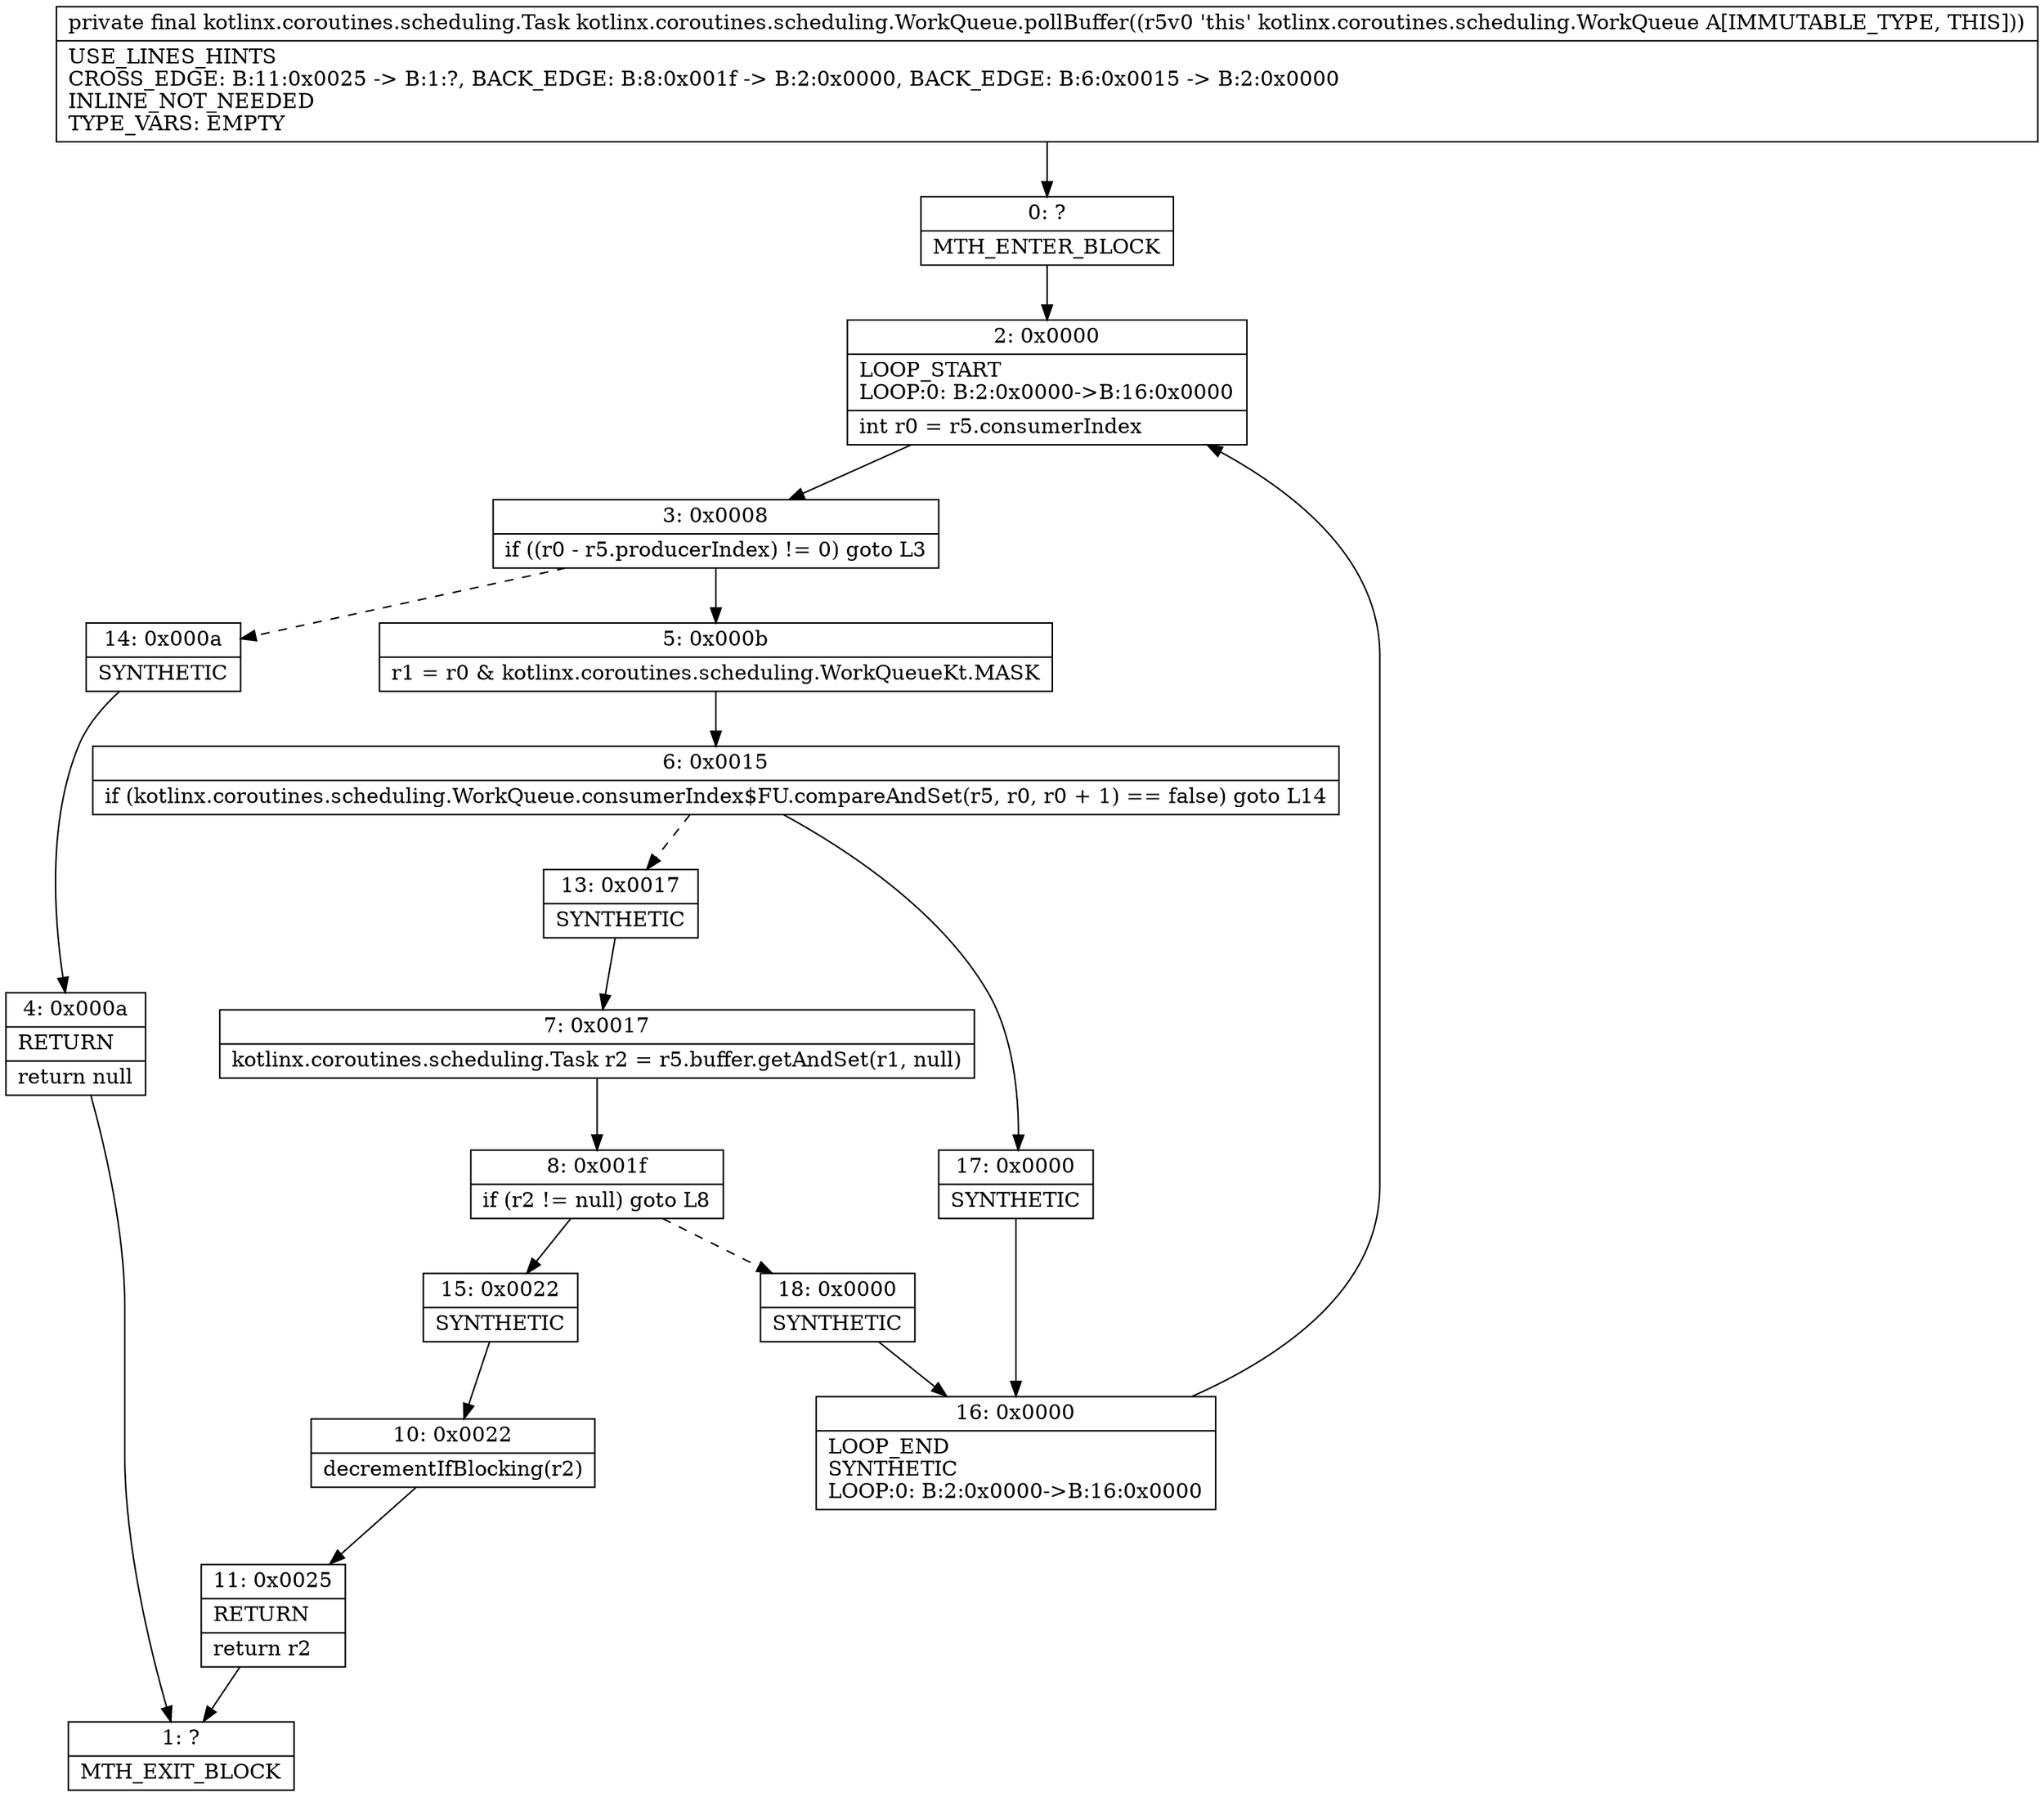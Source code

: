 digraph "CFG forkotlinx.coroutines.scheduling.WorkQueue.pollBuffer()Lkotlinx\/coroutines\/scheduling\/Task;" {
Node_0 [shape=record,label="{0\:\ ?|MTH_ENTER_BLOCK\l}"];
Node_2 [shape=record,label="{2\:\ 0x0000|LOOP_START\lLOOP:0: B:2:0x0000\-\>B:16:0x0000\l|int r0 = r5.consumerIndex\l}"];
Node_3 [shape=record,label="{3\:\ 0x0008|if ((r0 \- r5.producerIndex) != 0) goto L3\l}"];
Node_5 [shape=record,label="{5\:\ 0x000b|r1 = r0 & kotlinx.coroutines.scheduling.WorkQueueKt.MASK\l}"];
Node_6 [shape=record,label="{6\:\ 0x0015|if (kotlinx.coroutines.scheduling.WorkQueue.consumerIndex$FU.compareAndSet(r5, r0, r0 + 1) == false) goto L14\l}"];
Node_13 [shape=record,label="{13\:\ 0x0017|SYNTHETIC\l}"];
Node_7 [shape=record,label="{7\:\ 0x0017|kotlinx.coroutines.scheduling.Task r2 = r5.buffer.getAndSet(r1, null)\l}"];
Node_8 [shape=record,label="{8\:\ 0x001f|if (r2 != null) goto L8\l}"];
Node_15 [shape=record,label="{15\:\ 0x0022|SYNTHETIC\l}"];
Node_10 [shape=record,label="{10\:\ 0x0022|decrementIfBlocking(r2)\l}"];
Node_11 [shape=record,label="{11\:\ 0x0025|RETURN\l|return r2\l}"];
Node_1 [shape=record,label="{1\:\ ?|MTH_EXIT_BLOCK\l}"];
Node_18 [shape=record,label="{18\:\ 0x0000|SYNTHETIC\l}"];
Node_16 [shape=record,label="{16\:\ 0x0000|LOOP_END\lSYNTHETIC\lLOOP:0: B:2:0x0000\-\>B:16:0x0000\l}"];
Node_17 [shape=record,label="{17\:\ 0x0000|SYNTHETIC\l}"];
Node_14 [shape=record,label="{14\:\ 0x000a|SYNTHETIC\l}"];
Node_4 [shape=record,label="{4\:\ 0x000a|RETURN\l|return null\l}"];
MethodNode[shape=record,label="{private final kotlinx.coroutines.scheduling.Task kotlinx.coroutines.scheduling.WorkQueue.pollBuffer((r5v0 'this' kotlinx.coroutines.scheduling.WorkQueue A[IMMUTABLE_TYPE, THIS]))  | USE_LINES_HINTS\lCROSS_EDGE: B:11:0x0025 \-\> B:1:?, BACK_EDGE: B:8:0x001f \-\> B:2:0x0000, BACK_EDGE: B:6:0x0015 \-\> B:2:0x0000\lINLINE_NOT_NEEDED\lTYPE_VARS: EMPTY\l}"];
MethodNode -> Node_0;Node_0 -> Node_2;
Node_2 -> Node_3;
Node_3 -> Node_5;
Node_3 -> Node_14[style=dashed];
Node_5 -> Node_6;
Node_6 -> Node_13[style=dashed];
Node_6 -> Node_17;
Node_13 -> Node_7;
Node_7 -> Node_8;
Node_8 -> Node_15;
Node_8 -> Node_18[style=dashed];
Node_15 -> Node_10;
Node_10 -> Node_11;
Node_11 -> Node_1;
Node_18 -> Node_16;
Node_16 -> Node_2;
Node_17 -> Node_16;
Node_14 -> Node_4;
Node_4 -> Node_1;
}

